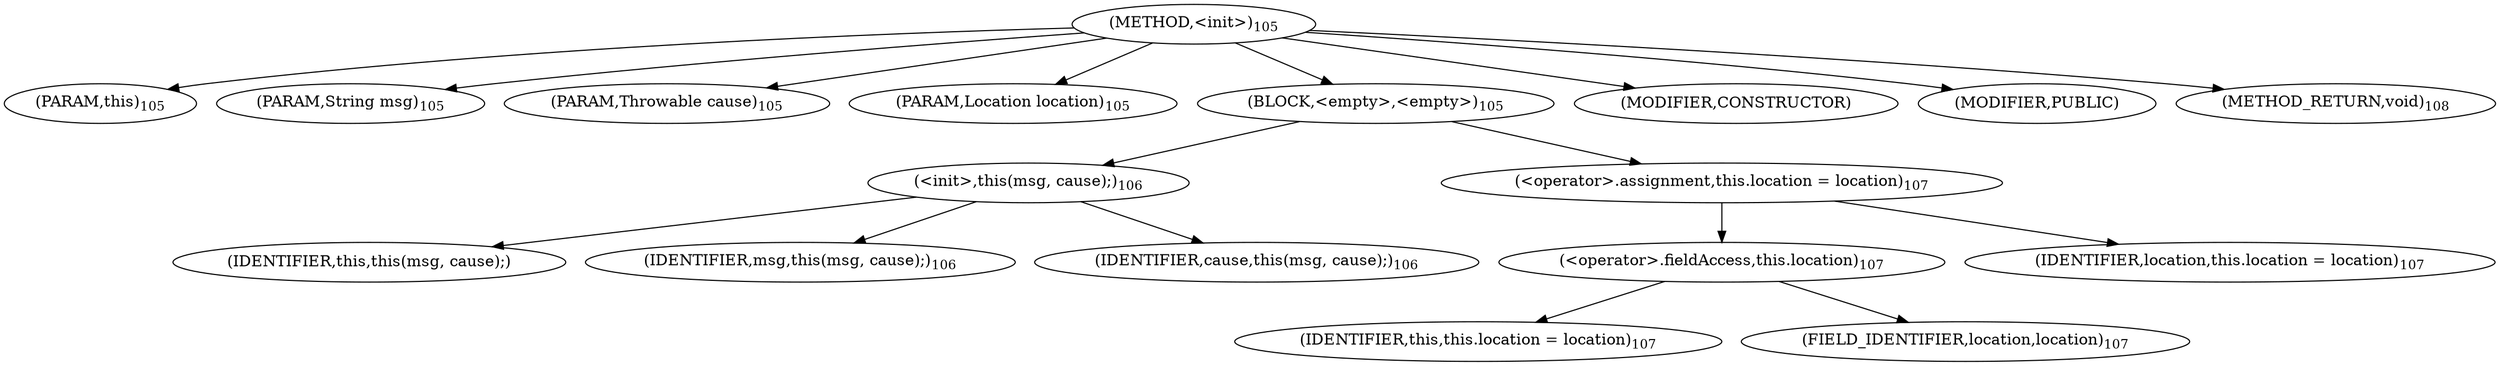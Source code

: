 digraph "&lt;init&gt;" {  
"107" [label = <(METHOD,&lt;init&gt;)<SUB>105</SUB>> ]
"11" [label = <(PARAM,this)<SUB>105</SUB>> ]
"108" [label = <(PARAM,String msg)<SUB>105</SUB>> ]
"109" [label = <(PARAM,Throwable cause)<SUB>105</SUB>> ]
"110" [label = <(PARAM,Location location)<SUB>105</SUB>> ]
"111" [label = <(BLOCK,&lt;empty&gt;,&lt;empty&gt;)<SUB>105</SUB>> ]
"112" [label = <(&lt;init&gt;,this(msg, cause);)<SUB>106</SUB>> ]
"10" [label = <(IDENTIFIER,this,this(msg, cause);)> ]
"113" [label = <(IDENTIFIER,msg,this(msg, cause);)<SUB>106</SUB>> ]
"114" [label = <(IDENTIFIER,cause,this(msg, cause);)<SUB>106</SUB>> ]
"115" [label = <(&lt;operator&gt;.assignment,this.location = location)<SUB>107</SUB>> ]
"116" [label = <(&lt;operator&gt;.fieldAccess,this.location)<SUB>107</SUB>> ]
"12" [label = <(IDENTIFIER,this,this.location = location)<SUB>107</SUB>> ]
"117" [label = <(FIELD_IDENTIFIER,location,location)<SUB>107</SUB>> ]
"118" [label = <(IDENTIFIER,location,this.location = location)<SUB>107</SUB>> ]
"119" [label = <(MODIFIER,CONSTRUCTOR)> ]
"120" [label = <(MODIFIER,PUBLIC)> ]
"121" [label = <(METHOD_RETURN,void)<SUB>108</SUB>> ]
  "107" -> "11" 
  "107" -> "108" 
  "107" -> "109" 
  "107" -> "110" 
  "107" -> "111" 
  "107" -> "119" 
  "107" -> "120" 
  "107" -> "121" 
  "111" -> "112" 
  "111" -> "115" 
  "112" -> "10" 
  "112" -> "113" 
  "112" -> "114" 
  "115" -> "116" 
  "115" -> "118" 
  "116" -> "12" 
  "116" -> "117" 
}
